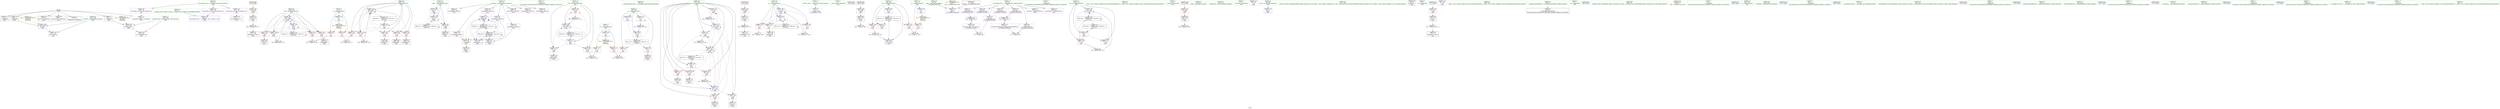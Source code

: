 digraph "SVFG" {
	label="SVFG";

	Node0x55fcc59a49e0 [shape=record,color=grey,label="{NodeID: 0\nNullPtr}"];
	Node0x55fcc59a49e0 -> Node0x55fcc5ac6a00[style=solid];
	Node0x55fcc59a49e0 -> Node0x55fcc5ac6b00[style=solid];
	Node0x55fcc59a49e0 -> Node0x55fcc5ac6bd0[style=solid];
	Node0x55fcc59a49e0 -> Node0x55fcc5ac6ca0[style=solid];
	Node0x55fcc59a49e0 -> Node0x55fcc5ac6d70[style=solid];
	Node0x55fcc59a49e0 -> Node0x55fcc5ac6e40[style=solid];
	Node0x55fcc59a49e0 -> Node0x55fcc5accfb0[style=solid];
	Node0x55fcc5afa310 [shape=record,color=black,label="{NodeID: 346\n233 = PHI()\n}"];
	Node0x55fcc5afa310 -> Node0x55fcc5acc840[style=solid];
	Node0x55fcc5ad49c0 [shape=record,color=grey,label="{NodeID: 263\n158 = cmp(156, 157, )\n}"];
	Node0x55fcc5ace290 [shape=record,color=blue,label="{NodeID: 180\n117\<--173\nokay\<--\nmain\n}"];
	Node0x55fcc5ace290 -> Node0x55fcc5acc1c0[style=dashed];
	Node0x55fcc5ace290 -> Node0x55fcc5ace0f0[style=dashed];
	Node0x55fcc5ace290 -> Node0x55fcc5ae02b0[style=dashed];
	Node0x55fcc5ac57a0 [shape=record,color=purple,label="{NodeID: 97\n230\<--18\narrayidx46\<--patterns\nmain\n}"];
	Node0x55fcc5ab5e20 [shape=record,color=green,label="{NodeID: 14\n221\<--1\n\<--dummyObj\nCan only get source location for instruction, argument, global var or function.}"];
	Node0x55fcc5ae02b0 [shape=record,color=black,label="{NodeID: 277\nMR_30V_2 = PHI(MR_30V_3, MR_30V_1, )\npts\{118 \}\n}"];
	Node0x55fcc5ae02b0 -> Node0x55fcc5ace0f0[style=dashed];
	Node0x55fcc5ae02b0 -> Node0x55fcc5ae02b0[style=dashed];
	Node0x55fcc5ac6390 [shape=record,color=red,label="{NodeID: 111\n253\<--11\n\<--d\nmain\n}"];
	Node0x55fcc5ac6390 -> Node0x55fcc5ad4cc0[style=solid];
	Node0x55fcc5ab40b0 [shape=record,color=green,label="{NodeID: 28\n68\<--69\n__cxx_global_array_dtor\<--__cxx_global_array_dtor_field_insensitive\n}"];
	Node0x55fcc5acb4c0 [shape=record,color=red,label="{NodeID: 125\n223\<--107\n\<--pos\nmain\n}"];
	Node0x55fcc5acb4c0 -> Node0x55fcc5ad3340[style=solid];
	Node0x55fcc5ab5070 [shape=record,color=green,label="{NodeID: 42\n115\<--116\ni58\<--i58_field_insensitive\nmain\n}"];
	Node0x55fcc5ab5070 -> Node0x55fcc5acbf50[style=solid];
	Node0x55fcc5ab5070 -> Node0x55fcc5acc020[style=solid];
	Node0x55fcc5ab5070 -> Node0x55fcc5acc0f0[style=solid];
	Node0x55fcc5ab5070 -> Node0x55fcc5ace020[style=solid];
	Node0x55fcc5ab5070 -> Node0x55fcc5ace500[style=solid];
	Node0x55fcc5acc020 [shape=record,color=red,label="{NodeID: 139\n266\<--115\n\<--i58\nmain\n}"];
	Node0x55fcc5acc020 -> Node0x55fcc5ac7de0[style=solid];
	Node0x55fcc5ac6bd0 [shape=record,color=black,label="{NodeID: 56\n180\<--3\n\<--dummyVal\nmain\n}"];
	Node0x55fcc5ac6bd0 -> Node0x55fcc5acd8d0[style=solid];
	Node0x55fcc5accbb0 [shape=record,color=blue,label="{NodeID: 153\n11\<--9\nd\<--\nGlob }"];
	Node0x55fcc5accbb0 -> Node0x55fcc5aea2d0[style=dashed];
	Node0x55fcc5ac7760 [shape=record,color=black,label="{NodeID: 70\n212\<--211\nconv36\<--\nmain\n}"];
	Node0x55fcc5ad3640 [shape=record,color=grey,label="{NodeID: 250\n216 = Binary(215, 217, )\n}"];
	Node0x55fcc5ad3640 -> Node0x55fcc5ac7900[style=solid];
	Node0x55fcc5acd800 [shape=record,color=blue,label="{NodeID: 167\n111\<--176\nj\<--inc20\nmain\n}"];
	Node0x55fcc5acd800 -> Node0x55fcc5acbb40[style=dashed];
	Node0x55fcc5acd800 -> Node0x55fcc5acbc10[style=dashed];
	Node0x55fcc5acd800 -> Node0x55fcc5acbce0[style=dashed];
	Node0x55fcc5acd800 -> Node0x55fcc5acd660[style=dashed];
	Node0x55fcc5acd800 -> Node0x55fcc5acd800[style=dashed];
	Node0x55fcc5acd800 -> Node0x55fcc5adf3b0[style=dashed];
	Node0x55fcc5ac82c0 [shape=record,color=purple,label="{NodeID: 84\n37\<--4\n\<--_ZStL8__ioinit\n__cxx_global_var_init\n}"];
	Node0x55fcc5ac5640 [shape=record,color=green,label="{NodeID: 1\n7\<--1\n__dso_handle\<--dummyObj\nGlob }"];
	Node0x55fcc5afa470 [shape=record,color=black,label="{NodeID: 347\n136 = PHI()\n}"];
	Node0x55fcc5ad4b40 [shape=record,color=grey,label="{NodeID: 264\n193 = cmp(192, 194, )\n}"];
	Node0x55fcc5ace360 [shape=record,color=blue,label="{NodeID: 181\n119\<--284\nj62\<--inc80\nmain\n}"];
	Node0x55fcc5ace360 -> Node0x55fcc5acc290[style=dashed];
	Node0x55fcc5ace360 -> Node0x55fcc5acc360[style=dashed];
	Node0x55fcc5ace360 -> Node0x55fcc5acc430[style=dashed];
	Node0x55fcc5ace360 -> Node0x55fcc5acc500[style=dashed];
	Node0x55fcc5ace360 -> Node0x55fcc5ace1c0[style=dashed];
	Node0x55fcc5ace360 -> Node0x55fcc5ace360[style=dashed];
	Node0x55fcc5ace360 -> Node0x55fcc5ae07b0[style=dashed];
	Node0x55fcc5ac5870 [shape=record,color=purple,label="{NodeID: 98\n238\<--18\narrayidx53\<--patterns\nmain\n}"];
	Node0x55fcc5ac5870 -> Node0x55fcc5acdce0[style=solid];
	Node0x55fcc5ab5ef0 [shape=record,color=green,label="{NodeID: 15\n4\<--6\n_ZStL8__ioinit\<--_ZStL8__ioinit_field_insensitive\nGlob }"];
	Node0x55fcc5ab5ef0 -> Node0x55fcc5ac82c0[style=solid];
	Node0x55fcc5ae07b0 [shape=record,color=black,label="{NodeID: 278\nMR_32V_2 = PHI(MR_32V_3, MR_32V_1, )\npts\{120 \}\n}"];
	Node0x55fcc5ae07b0 -> Node0x55fcc5ace1c0[style=dashed];
	Node0x55fcc5ae07b0 -> Node0x55fcc5ae07b0[style=dashed];
	Node0x55fcc5ac6460 [shape=record,color=red,label="{NodeID: 112\n148\<--13\n\<--n\nmain\n}"];
	Node0x55fcc5ac6460 -> Node0x55fcc5ac9e30[style=solid];
	Node0x55fcc5ab4180 [shape=record,color=green,label="{NodeID: 29\n75\<--76\n.addr\<--.addr_field_insensitive\n__cxx_global_array_dtor\n}"];
	Node0x55fcc5ab4180 -> Node0x55fcc5acd0b0[style=solid];
	Node0x55fcc5acb590 [shape=record,color=red,label="{NodeID: 126\n231\<--107\n\<--pos\nmain\n}"];
	Node0x55fcc5acb590 -> Node0x55fcc5ac7aa0[style=solid];
	Node0x55fcc5ab5140 [shape=record,color=green,label="{NodeID: 43\n117\<--118\nokay\<--okay_field_insensitive\nmain\n}"];
	Node0x55fcc5ab5140 -> Node0x55fcc5acc1c0[style=solid];
	Node0x55fcc5ab5140 -> Node0x55fcc5ace0f0[style=solid];
	Node0x55fcc5ab5140 -> Node0x55fcc5ace290[style=solid];
	Node0x55fcc5ae97b0 [shape=record,color=yellow,style=double,label="{NodeID: 306\n4V_1 = ENCHI(MR_4V_0)\npts\{10 \}\nFun[main]}"];
	Node0x55fcc5ae97b0 -> Node0x55fcc5ac6120[style=dashed];
	Node0x55fcc5ae97b0 -> Node0x55fcc5ac61f0[style=dashed];
	Node0x55fcc5acc0f0 [shape=record,color=red,label="{NodeID: 140\n295\<--115\n\<--i58\nmain\n}"];
	Node0x55fcc5acc0f0 -> Node0x55fcc5ad3dc0[style=solid];
	Node0x55fcc5ac6ca0 [shape=record,color=black,label="{NodeID: 57\n182\<--3\n\<--dummyVal\nmain\n}"];
	Node0x55fcc5ac6ca0 -> Node0x55fcc5acd9a0[style=solid];
	Node0x55fcc5acccb0 [shape=record,color=blue,label="{NodeID: 154\n13\<--9\nn\<--\nGlob }"];
	Node0x55fcc5acccb0 -> Node0x55fcc5aea3b0[style=dashed];
	Node0x55fcc5ac7830 [shape=record,color=black,label="{NodeID: 71\n215\<--214\nconv39\<--\nmain\n}"];
	Node0x55fcc5ac7830 -> Node0x55fcc5ad3640[style=solid];
	Node0x55fcc5ad37c0 [shape=record,color=grey,label="{NodeID: 251\n197 = Binary(196, 142, )\n}"];
	Node0x55fcc5ad37c0 -> Node0x55fcc5acda70[style=solid];
	Node0x55fcc5acd8d0 [shape=record,color=blue,label="{NodeID: 168\n103\<--180\nexn.slot\<--\nmain\n}"];
	Node0x55fcc5acd8d0 -> Node0x55fcc5acafe0[style=dashed];
	Node0x55fcc5ac8390 [shape=record,color=purple,label="{NodeID: 85\n56\<--15\n\<--_Z5wordsB5cxx11\n__cxx_global_var_init.1\n}"];
	Node0x55fcc5ac8390 -> Node0x55fcc5ad2800[style=solid];
	Node0x55fcc5aa4f40 [shape=record,color=green,label="{NodeID: 2\n9\<--1\n\<--dummyObj\nCan only get source location for instruction, argument, global var or function.}"];
	Node0x55fcc5afa540 [shape=record,color=black,label="{NodeID: 348\n188 = PHI()\n}"];
	Node0x55fcc5afa540 -> Node0x55fcc5acc5d0[style=solid];
	Node0x55fcc5ad4cc0 [shape=record,color=grey,label="{NodeID: 265\n254 = cmp(252, 253, )\n}"];
	Node0x55fcc5ace430 [shape=record,color=blue,label="{NodeID: 182\n113\<--291\ncnt\<--inc84\nmain\n}"];
	Node0x55fcc5ace430 -> Node0x55fcc5ae39b0[style=dashed];
	Node0x55fcc5ac5940 [shape=record,color=purple,label="{NodeID: 99\n265\<--18\narrayidx67\<--patterns\nmain\n}"];
	Node0x55fcc5ab5fc0 [shape=record,color=green,label="{NodeID: 16\n8\<--10\nl\<--l_field_insensitive\nGlob }"];
	Node0x55fcc5ab5fc0 -> Node0x55fcc5ac6120[style=solid];
	Node0x55fcc5ab5fc0 -> Node0x55fcc5ac61f0[style=solid];
	Node0x55fcc5ab5fc0 -> Node0x55fcc5accab0[style=solid];
	Node0x55fcc5ae0cb0 [shape=record,color=black,label="{NodeID: 279\nMR_34V_2 = PHI(MR_34V_3, MR_34V_1, )\npts\{190000 \}\n}"];
	Node0x55fcc5ae0cb0 -> Node0x55fcc5acc9e0[style=dashed];
	Node0x55fcc5ae0cb0 -> Node0x55fcc5acd730[style=dashed];
	Node0x55fcc5ae0cb0 -> Node0x55fcc5acdce0[style=dashed];
	Node0x55fcc5ae0cb0 -> Node0x55fcc5ae0cb0[style=dashed];
	Node0x55fcc5ae0cb0 -> Node0x55fcc5ae8db0[style=dashed];
	Node0x55fcc5ac6530 [shape=record,color=red,label="{NodeID: 113\n129\<--97\n\<--i\nmain\n}"];
	Node0x55fcc5ac6530 -> Node0x55fcc5ac9cb0[style=solid];
	Node0x55fcc5ab4250 [shape=record,color=green,label="{NodeID: 30\n84\<--85\n_ZNSt7__cxx1112basic_stringIcSt11char_traitsIcESaIcEED1Ev\<--_ZNSt7__cxx1112basic_stringIcSt11char_traitsIcESaIcEED1Ev_field_insensitive\n}"];
	Node0x55fcc5acb660 [shape=record,color=red,label="{NodeID: 127\n241\<--107\n\<--pos\nmain\n}"];
	Node0x55fcc5acb660 -> Node0x55fcc5ad3940[style=solid];
	Node0x55fcc5ab5210 [shape=record,color=green,label="{NodeID: 44\n119\<--120\nj62\<--j62_field_insensitive\nmain\n}"];
	Node0x55fcc5ab5210 -> Node0x55fcc5acc290[style=solid];
	Node0x55fcc5ab5210 -> Node0x55fcc5acc360[style=solid];
	Node0x55fcc5ab5210 -> Node0x55fcc5acc430[style=solid];
	Node0x55fcc5ab5210 -> Node0x55fcc5acc500[style=solid];
	Node0x55fcc5ab5210 -> Node0x55fcc5ace1c0[style=solid];
	Node0x55fcc5ab5210 -> Node0x55fcc5ace360[style=solid];
	Node0x55fcc5aea2d0 [shape=record,color=yellow,style=double,label="{NodeID: 307\n6V_1 = ENCHI(MR_6V_0)\npts\{12 \}\nFun[main]}"];
	Node0x55fcc5aea2d0 -> Node0x55fcc5ac62c0[style=dashed];
	Node0x55fcc5aea2d0 -> Node0x55fcc5ac6390[style=dashed];
	Node0x55fcc5acc1c0 [shape=record,color=red,label="{NodeID: 141\n287\<--117\n\<--okay\nmain\n}"];
	Node0x55fcc5acc1c0 -> Node0x55fcc5ac81f0[style=solid];
	Node0x55fcc5ac6d70 [shape=record,color=black,label="{NodeID: 58\n325\<--3\nlpad.val\<--dummyVal\nmain\n}"];
	Node0x55fcc5accdb0 [shape=record,color=blue,label="{NodeID: 155\n357\<--27\nllvm.global_ctors_0\<--\nGlob }"];
	Node0x55fcc5ac7900 [shape=record,color=black,label="{NodeID: 72\n218\<--216\nidxprom40\<--sub\nmain\n}"];
	Node0x55fcc5ad3940 [shape=record,color=grey,label="{NodeID: 252\n242 = Binary(241, 142, )\n}"];
	Node0x55fcc5ad3940 -> Node0x55fcc5acddb0[style=solid];
	Node0x55fcc5acd9a0 [shape=record,color=blue,label="{NodeID: 169\n105\<--182\nehselector.slot\<--\nmain\n}"];
	Node0x55fcc5acd9a0 -> Node0x55fcc5acb0b0[style=dashed];
	Node0x55fcc5ac8460 [shape=record,color=purple,label="{NodeID: 86\n63\<--15\n\<--_Z5wordsB5cxx11\n__cxx_global_var_init.1\n}"];
	Node0x55fcc5ab27e0 [shape=record,color=green,label="{NodeID: 3\n20\<--1\n_ZSt3cin\<--dummyObj\nGlob }"];
	Node0x55fcc5afa7f0 [shape=record,color=black,label="{NodeID: 349\n202 = PHI()\n}"];
	Node0x55fcc5afa7f0 -> Node0x55fcc5acc6a0[style=solid];
	Node0x55fcc5ad4e40 [shape=record,color=grey,label="{NodeID: 266\n87 = cmp(82, 86, )\n}"];
	Node0x55fcc5ace500 [shape=record,color=blue,label="{NodeID: 183\n115\<--296\ni58\<--inc87\nmain\n}"];
	Node0x55fcc5ace500 -> Node0x55fcc5acbf50[style=dashed];
	Node0x55fcc5ace500 -> Node0x55fcc5acc020[style=dashed];
	Node0x55fcc5ace500 -> Node0x55fcc5acc0f0[style=dashed];
	Node0x55fcc5ace500 -> Node0x55fcc5ace500[style=dashed];
	Node0x55fcc5ace500 -> Node0x55fcc5adfdb0[style=dashed];
	Node0x55fcc5ac5a10 [shape=record,color=purple,label="{NodeID: 100\n276\<--18\narrayidx76\<--patterns\nmain\n}"];
	Node0x55fcc5ac5a10 -> Node0x55fcc5acc9e0[style=solid];
	Node0x55fcc5ab6090 [shape=record,color=green,label="{NodeID: 17\n11\<--12\nd\<--d_field_insensitive\nGlob }"];
	Node0x55fcc5ab6090 -> Node0x55fcc5ac62c0[style=solid];
	Node0x55fcc5ab6090 -> Node0x55fcc5ac6390[style=solid];
	Node0x55fcc5ab6090 -> Node0x55fcc5accbb0[style=solid];
	Node0x55fcc5ac6600 [shape=record,color=red,label="{NodeID: 114\n133\<--97\n\<--i\nmain\n}"];
	Node0x55fcc5ac6600 -> Node0x55fcc5ac70e0[style=solid];
	Node0x55fcc5ab4320 [shape=record,color=green,label="{NodeID: 31\n92\<--93\nmain\<--main_field_insensitive\n}"];
	Node0x55fcc5acb730 [shape=record,color=red,label="{NodeID: 128\n156\<--109\n\<--i8\nmain\n}"];
	Node0x55fcc5acb730 -> Node0x55fcc5ad49c0[style=solid];
	Node0x55fcc5ab52e0 [shape=record,color=green,label="{NodeID: 45\n123\<--124\n_ZNSirsERi\<--_ZNSirsERi_field_insensitive\n}"];
	Node0x55fcc5aea3b0 [shape=record,color=yellow,style=double,label="{NodeID: 308\n8V_1 = ENCHI(MR_8V_0)\npts\{14 \}\nFun[main]}"];
	Node0x55fcc5aea3b0 -> Node0x55fcc5ac6460[style=dashed];
	Node0x55fcc5acc290 [shape=record,color=red,label="{NodeID: 142\n259\<--119\n\<--j62\nmain\n}"];
	Node0x55fcc5acc290 -> Node0x55fcc5ad4fc0[style=solid];
	Node0x55fcc5ac6e40 [shape=record,color=black,label="{NodeID: 59\n326\<--3\nlpad.val102\<--dummyVal\nmain\n}"];
	Node0x55fcc5aeaff0 [shape=record,color=yellow,style=double,label="{NodeID: 322\n2V_1 = ENCHI(MR_2V_0)\npts\{76 \}\nFun[__cxx_global_array_dtor]}"];
	Node0x55fcc5aeaff0 -> Node0x55fcc5acd0b0[style=dashed];
	Node0x55fcc5acceb0 [shape=record,color=blue,label="{NodeID: 156\n358\<--28\nllvm.global_ctors_1\<--_GLOBAL__sub_I_cedricl_0_0.cpp\nGlob }"];
	Node0x55fcc5ac79d0 [shape=record,color=black,label="{NodeID: 73\n229\<--228\nidxprom45\<--\nmain\n}"];
	Node0x55fcc5ad3ac0 [shape=record,color=grey,label="{NodeID: 253\n246 = Binary(245, 142, )\n}"];
	Node0x55fcc5ad3ac0 -> Node0x55fcc5acde80[style=solid];
	Node0x55fcc5acda70 [shape=record,color=blue,label="{NodeID: 170\n107\<--197\npos\<--inc26\nmain\n}"];
	Node0x55fcc5acda70 -> Node0x55fcc5acb320[style=dashed];
	Node0x55fcc5acda70 -> Node0x55fcc5acb3f0[style=dashed];
	Node0x55fcc5acda70 -> Node0x55fcc5acb4c0[style=dashed];
	Node0x55fcc5acda70 -> Node0x55fcc5acb660[style=dashed];
	Node0x55fcc5acda70 -> Node0x55fcc5acdc10[style=dashed];
	Node0x55fcc5acda70 -> Node0x55fcc5acddb0[style=dashed];
	Node0x55fcc5ac8530 [shape=record,color=purple,label="{NodeID: 87\n64\<--15\n\<--_Z5wordsB5cxx11\n__cxx_global_var_init.1\n}"];
	Node0x55fcc5ac8530 -> Node0x55fcc5ac9fb0[style=solid];
	Node0x55fcc5aa5eb0 [shape=record,color=green,label="{NodeID: 4\n21\<--1\n_ZSt4cout\<--dummyObj\nGlob }"];
	Node0x55fcc5afa8c0 [shape=record,color=black,label="{NodeID: 350\n213 = PHI()\n}"];
	Node0x55fcc5afa8c0 -> Node0x55fcc5acc770[style=solid];
	Node0x55fcc5ad4fc0 [shape=record,color=grey,label="{NodeID: 267\n261 = cmp(259, 260, )\n}"];
	Node0x55fcc5ace5d0 [shape=record,color=blue,label="{NodeID: 184\n99\<--319\nzzz\<--inc100\nmain\n}"];
	Node0x55fcc5ace5d0 -> Node0x55fcc5ade4b0[style=dashed];
	Node0x55fcc5ac5ae0 [shape=record,color=purple,label="{NodeID: 101\n299\<--22\n\<--.str\nmain\n}"];
	Node0x55fcc5ab6160 [shape=record,color=green,label="{NodeID: 18\n13\<--14\nn\<--n_field_insensitive\nGlob }"];
	Node0x55fcc5ab6160 -> Node0x55fcc5ac6460[style=solid];
	Node0x55fcc5ab6160 -> Node0x55fcc5acccb0[style=solid];
	Node0x55fcc5acaca0 [shape=record,color=red,label="{NodeID: 115\n140\<--97\n\<--i\nmain\n}"];
	Node0x55fcc5acaca0 -> Node0x55fcc5ad4540[style=solid];
	Node0x55fcc5ab43f0 [shape=record,color=green,label="{NodeID: 32\n95\<--96\nretval\<--retval_field_insensitive\nmain\n}"];
	Node0x55fcc5ab43f0 -> Node0x55fcc5acd180[style=solid];
	Node0x55fcc5acb800 [shape=record,color=red,label="{NodeID: 129\n166\<--109\n\<--i8\nmain\n}"];
	Node0x55fcc5acb800 -> Node0x55fcc5ac71b0[style=solid];
	Node0x55fcc5ab53b0 [shape=record,color=green,label="{NodeID: 46\n137\<--138\n_ZStrsIcSt11char_traitsIcESaIcEERSt13basic_istreamIT_T0_ES7_RNSt7__cxx1112basic_stringIS4_S5_T1_EE\<--_ZStrsIcSt11char_traitsIcESaIcEERSt13basic_istreamIT_T0_ES7_RNSt7__cxx1112basic_stringIS4_S5_T1_EE_field_insensitive\n}"];
	Node0x55fcc5acc360 [shape=record,color=red,label="{NodeID: 143\n263\<--119\n\<--j62\nmain\n}"];
	Node0x55fcc5acc360 -> Node0x55fcc5ac7d10[style=solid];
	Node0x55fcc5ac6f10 [shape=record,color=black,label="{NodeID: 60\n94\<--9\nmain_ret\<--\nmain\n}"];
	Node0x55fcc5accfb0 [shape=record,color=blue, style = dotted,label="{NodeID: 157\n359\<--3\nllvm.global_ctors_2\<--dummyVal\nGlob }"];
	Node0x55fcc5ac7aa0 [shape=record,color=black,label="{NodeID: 74\n232\<--231\nconv47\<--\nmain\n}"];
	Node0x55fcc5ad3c40 [shape=record,color=grey,label="{NodeID: 254\n291 = Binary(290, 142, )\n}"];
	Node0x55fcc5ad3c40 -> Node0x55fcc5ace430[style=solid];
	Node0x55fcc5acdb40 [shape=record,color=blue,label="{NodeID: 171\n219\<--221\narrayidx41\<--\nmain\n}"];
	Node0x55fcc5acdb40 -> Node0x55fcc5ae8db0[style=dashed];
	Node0x55fcc5ac8600 [shape=record,color=purple,label="{NodeID: 88\n78\<--15\n\<--_Z5wordsB5cxx11\n__cxx_global_array_dtor\n}"];
	Node0x55fcc5ab3240 [shape=record,color=green,label="{NodeID: 5\n22\<--1\n.str\<--dummyObj\nGlob }"];
	Node0x55fcc5afa990 [shape=record,color=black,label="{NodeID: 351\n271 = PHI()\n}"];
	Node0x55fcc5afa990 -> Node0x55fcc5acc910[style=solid];
	Node0x55fcc5ac9cb0 [shape=record,color=grey,label="{NodeID: 268\n131 = cmp(129, 130, )\n}"];
	Node0x55fcc5ac5bb0 [shape=record,color=purple,label="{NodeID: 102\n307\<--24\n\<--.str.2\nmain\n}"];
	Node0x55fcc5ab6230 [shape=record,color=green,label="{NodeID: 19\n15\<--17\n_Z5wordsB5cxx11\<--_Z5wordsB5cxx11_field_insensitive\nGlob }"];
	Node0x55fcc5ab6230 -> Node0x55fcc5ac8390[style=solid];
	Node0x55fcc5ab6230 -> Node0x55fcc5ac8460[style=solid];
	Node0x55fcc5ab6230 -> Node0x55fcc5ac8530[style=solid];
	Node0x55fcc5ab6230 -> Node0x55fcc5ac8600[style=solid];
	Node0x55fcc5ab6230 -> Node0x55fcc5ac86d0[style=solid];
	Node0x55fcc5ab6230 -> Node0x55fcc5ac87a0[style=solid];
	Node0x55fcc5ab6230 -> Node0x55fcc5ac8870[style=solid];
	Node0x55fcc5ab6230 -> Node0x55fcc5ac8940[style=solid];
	Node0x55fcc5acad70 [shape=record,color=red,label="{NodeID: 116\n147\<--99\n\<--zzz\nmain\n}"];
	Node0x55fcc5acad70 -> Node0x55fcc5ac9e30[style=solid];
	Node0x55fcc5ab4920 [shape=record,color=green,label="{NodeID: 33\n97\<--98\ni\<--i_field_insensitive\nmain\n}"];
	Node0x55fcc5ab4920 -> Node0x55fcc5ac6530[style=solid];
	Node0x55fcc5ab4920 -> Node0x55fcc5ac6600[style=solid];
	Node0x55fcc5ab4920 -> Node0x55fcc5acaca0[style=solid];
	Node0x55fcc5ab4920 -> Node0x55fcc5acd250[style=solid];
	Node0x55fcc5ab4920 -> Node0x55fcc5acd320[style=solid];
	Node0x55fcc5acb8d0 [shape=record,color=red,label="{NodeID: 130\n208\<--109\n\<--i8\nmain\n}"];
	Node0x55fcc5acb8d0 -> Node0x55fcc5ac7690[style=solid];
	Node0x55fcc5ab5480 [shape=record,color=green,label="{NodeID: 47\n189\<--190\n_ZNSt7__cxx1112basic_stringIcSt11char_traitsIcESaIcEEixEm\<--_ZNSt7__cxx1112basic_stringIcSt11char_traitsIcESaIcEEixEm_field_insensitive\n}"];
	Node0x55fcc5acc430 [shape=record,color=red,label="{NodeID: 144\n269\<--119\n\<--j62\nmain\n}"];
	Node0x55fcc5acc430 -> Node0x55fcc5ac7eb0[style=solid];
	Node0x55fcc5ac6fe0 [shape=record,color=black,label="{NodeID: 61\n39\<--40\n\<--_ZNSt8ios_base4InitD1Ev\nCan only get source location for instruction, argument, global var or function.}"];
	Node0x55fcc5acd0b0 [shape=record,color=blue,label="{NodeID: 158\n75\<--74\n.addr\<--\n__cxx_global_array_dtor\n}"];
	Node0x55fcc5ac7b70 [shape=record,color=black,label="{NodeID: 75\n235\<--234\nconv50\<--\nmain\n}"];
	Node0x55fcc5ac7b70 -> Node0x55fcc5ad43c0[style=solid];
	Node0x55fcc5ad3dc0 [shape=record,color=grey,label="{NodeID: 255\n296 = Binary(295, 142, )\n}"];
	Node0x55fcc5ad3dc0 -> Node0x55fcc5ace500[style=solid];
	Node0x55fcc5acdc10 [shape=record,color=blue,label="{NodeID: 172\n107\<--224\npos\<--inc43\nmain\n}"];
	Node0x55fcc5acdc10 -> Node0x55fcc5acb320[style=dashed];
	Node0x55fcc5acdc10 -> Node0x55fcc5acb3f0[style=dashed];
	Node0x55fcc5acdc10 -> Node0x55fcc5acb4c0[style=dashed];
	Node0x55fcc5acdc10 -> Node0x55fcc5acb660[style=dashed];
	Node0x55fcc5acdc10 -> Node0x55fcc5acdc10[style=dashed];
	Node0x55fcc5acdc10 -> Node0x55fcc5acddb0[style=dashed];
	Node0x55fcc5ac86d0 [shape=record,color=purple,label="{NodeID: 89\n79\<--15\n\<--_Z5wordsB5cxx11\n__cxx_global_array_dtor\n}"];
	Node0x55fcc5ac86d0 -> Node0x55fcc5ad2da0[style=solid];
	Node0x55fcc5ab3670 [shape=record,color=green,label="{NodeID: 6\n24\<--1\n.str.2\<--dummyObj\nGlob }"];
	Node0x55fcc5afaa60 [shape=record,color=black,label="{NodeID: 352\n300 = PHI()\n}"];
	Node0x55fcc5ac9e30 [shape=record,color=grey,label="{NodeID: 269\n149 = cmp(147, 148, )\n}"];
	Node0x55fcc5ac5c80 [shape=record,color=purple,label="{NodeID: 103\n357\<--26\nllvm.global_ctors_0\<--llvm.global_ctors\nGlob }"];
	Node0x55fcc5ac5c80 -> Node0x55fcc5accdb0[style=solid];
	Node0x55fcc5ab3a30 [shape=record,color=green,label="{NodeID: 20\n18\<--19\npatterns\<--patterns_field_insensitive\nGlob }"];
	Node0x55fcc5ab3a30 -> Node0x55fcc5ac8a10[style=solid];
	Node0x55fcc5ab3a30 -> Node0x55fcc5ac8ae0[style=solid];
	Node0x55fcc5ab3a30 -> Node0x55fcc5ac8bb0[style=solid];
	Node0x55fcc5ab3a30 -> Node0x55fcc5ac56d0[style=solid];
	Node0x55fcc5ab3a30 -> Node0x55fcc5ac57a0[style=solid];
	Node0x55fcc5ab3a30 -> Node0x55fcc5ac5870[style=solid];
	Node0x55fcc5ab3a30 -> Node0x55fcc5ac5940[style=solid];
	Node0x55fcc5ab3a30 -> Node0x55fcc5ac5a10[style=solid];
	Node0x55fcc5acae40 [shape=record,color=red,label="{NodeID: 117\n303\<--99\n\<--zzz\nmain\n}"];
	Node0x55fcc5ab49f0 [shape=record,color=green,label="{NodeID: 34\n99\<--100\nzzz\<--zzz_field_insensitive\nmain\n}"];
	Node0x55fcc5ab49f0 -> Node0x55fcc5acad70[style=solid];
	Node0x55fcc5ab49f0 -> Node0x55fcc5acae40[style=solid];
	Node0x55fcc5ab49f0 -> Node0x55fcc5acaf10[style=solid];
	Node0x55fcc5ab49f0 -> Node0x55fcc5acd3f0[style=solid];
	Node0x55fcc5ab49f0 -> Node0x55fcc5ace5d0[style=solid];
	Node0x55fcc5acb9a0 [shape=record,color=red,label="{NodeID: 131\n228\<--109\n\<--i8\nmain\n}"];
	Node0x55fcc5acb9a0 -> Node0x55fcc5ac79d0[style=solid];
	Node0x55fcc5ab5550 [shape=record,color=green,label="{NodeID: 48\n301\<--302\n_ZStlsISt11char_traitsIcEERSt13basic_ostreamIcT_ES5_PKc\<--_ZStlsISt11char_traitsIcEERSt13basic_ostreamIcT_ES5_PKc_field_insensitive\n}"];
	Node0x55fcc5acc500 [shape=record,color=red,label="{NodeID: 145\n283\<--119\n\<--j62\nmain\n}"];
	Node0x55fcc5acc500 -> Node0x55fcc5ad3f40[style=solid];
	Node0x55fcc5ac70e0 [shape=record,color=black,label="{NodeID: 62\n134\<--133\nidxprom\<--\nmain\n}"];
	Node0x55fcc5acd180 [shape=record,color=blue,label="{NodeID: 159\n95\<--9\nretval\<--\nmain\n}"];
	Node0x55fcc5ac7c40 [shape=record,color=black,label="{NodeID: 76\n237\<--236\nidxprom52\<--sub51\nmain\n}"];
	Node0x55fcc5aec940 [shape=record,color=yellow,style=double,label="{NodeID: 339\nRETMU(2V_2)\npts\{76 \}\nFun[__cxx_global_array_dtor]}"];
	Node0x55fcc5ad3f40 [shape=record,color=grey,label="{NodeID: 256\n284 = Binary(283, 142, )\n}"];
	Node0x55fcc5ad3f40 -> Node0x55fcc5ace360[style=solid];
	Node0x55fcc5acdce0 [shape=record,color=blue,label="{NodeID: 173\n238\<--221\narrayidx53\<--\nmain\n}"];
	Node0x55fcc5acdce0 -> Node0x55fcc5acc9e0[style=dashed];
	Node0x55fcc5acdce0 -> Node0x55fcc5acd730[style=dashed];
	Node0x55fcc5acdce0 -> Node0x55fcc5acdce0[style=dashed];
	Node0x55fcc5acdce0 -> Node0x55fcc5ae0cb0[style=dashed];
	Node0x55fcc5acdce0 -> Node0x55fcc5ae8db0[style=dashed];
	Node0x55fcc5ac87a0 [shape=record,color=purple,label="{NodeID: 90\n86\<--15\n\<--_Z5wordsB5cxx11\n__cxx_global_array_dtor\n}"];
	Node0x55fcc5ac87a0 -> Node0x55fcc5ad4e40[style=solid];
	Node0x55fcc5ab3700 [shape=record,color=green,label="{NodeID: 7\n27\<--1\n\<--dummyObj\nCan only get source location for instruction, argument, global var or function.}"];
	Node0x55fcc5afab60 [shape=record,color=black,label="{NodeID: 353\n304 = PHI()\n}"];
	Node0x55fcc5ac9fb0 [shape=record,color=grey,label="{NodeID: 270\n65 = cmp(59, 64, )\n}"];
	Node0x55fcc5ac5d80 [shape=record,color=purple,label="{NodeID: 104\n358\<--26\nllvm.global_ctors_1\<--llvm.global_ctors\nGlob }"];
	Node0x55fcc5ac5d80 -> Node0x55fcc5acceb0[style=solid];
	Node0x55fcc5ab3b00 [shape=record,color=green,label="{NodeID: 21\n26\<--30\nllvm.global_ctors\<--llvm.global_ctors_field_insensitive\nGlob }"];
	Node0x55fcc5ab3b00 -> Node0x55fcc5ac5c80[style=solid];
	Node0x55fcc5ab3b00 -> Node0x55fcc5ac5d80[style=solid];
	Node0x55fcc5ab3b00 -> Node0x55fcc5ac5e80[style=solid];
	Node0x55fcc5acaf10 [shape=record,color=red,label="{NodeID: 118\n318\<--99\n\<--zzz\nmain\n}"];
	Node0x55fcc5acaf10 -> Node0x55fcc5ad4240[style=solid];
	Node0x55fcc5ab4ac0 [shape=record,color=green,label="{NodeID: 35\n101\<--102\ns\<--s_field_insensitive\nmain\n}"];
	Node0x55fcc5acba70 [shape=record,color=red,label="{NodeID: 132\n245\<--109\n\<--i8\nmain\n}"];
	Node0x55fcc5acba70 -> Node0x55fcc5ad3ac0[style=solid];
	Node0x55fcc5ac66f0 [shape=record,color=green,label="{NodeID: 49\n305\<--306\n_ZNSolsEi\<--_ZNSolsEi_field_insensitive\n}"];
	Node0x55fcc5aea730 [shape=record,color=yellow,style=double,label="{NodeID: 312\n16V_1 = ENCHI(MR_16V_0)\npts\{104 \}\nFun[main]}"];
	Node0x55fcc5aea730 -> Node0x55fcc5acd8d0[style=dashed];
	Node0x55fcc5acc5d0 [shape=record,color=red,label="{NodeID: 146\n191\<--188\n\<--call23\nmain\n}"];
	Node0x55fcc5acc5d0 -> Node0x55fcc5ac7420[style=solid];
	Node0x55fcc5ac71b0 [shape=record,color=black,label="{NodeID: 63\n167\<--166\nidxprom15\<--\nmain\n}"];
	Node0x55fcc5acd250 [shape=record,color=blue,label="{NodeID: 160\n97\<--9\ni\<--\nmain\n}"];
	Node0x55fcc5acd250 -> Node0x55fcc5ae34b0[style=dashed];
	Node0x55fcc5ac7d10 [shape=record,color=black,label="{NodeID: 77\n264\<--263\nidxprom66\<--\nmain\n}"];
	Node0x55fcc5af8dd0 [shape=record,color=black,label="{NodeID: 340\n122 = PHI()\n}"];
	Node0x55fcc5ad40c0 [shape=record,color=grey,label="{NodeID: 257\n274 = Binary(273, 217, )\n}"];
	Node0x55fcc5ad40c0 -> Node0x55fcc5ac8050[style=solid];
	Node0x55fcc5acddb0 [shape=record,color=blue,label="{NodeID: 174\n107\<--242\npos\<--inc54\nmain\n}"];
	Node0x55fcc5acddb0 -> Node0x55fcc5acb180[style=dashed];
	Node0x55fcc5acddb0 -> Node0x55fcc5acb250[style=dashed];
	Node0x55fcc5acddb0 -> Node0x55fcc5acb590[style=dashed];
	Node0x55fcc5acddb0 -> Node0x55fcc5acb660[style=dashed];
	Node0x55fcc5acddb0 -> Node0x55fcc5acda70[style=dashed];
	Node0x55fcc5acddb0 -> Node0x55fcc5acddb0[style=dashed];
	Node0x55fcc5acddb0 -> Node0x55fcc5ade9b0[style=dashed];
	Node0x55fcc5ac8870 [shape=record,color=purple,label="{NodeID: 91\n135\<--15\narrayidx\<--_Z5wordsB5cxx11\nmain\n}"];
	Node0x55fcc5ab3360 [shape=record,color=green,label="{NodeID: 8\n142\<--1\n\<--dummyObj\nCan only get source location for instruction, argument, global var or function.}"];
	Node0x55fcc5afac60 [shape=record,color=black,label="{NodeID: 354\n308 = PHI()\n}"];
	Node0x55fcc5ade4b0 [shape=record,color=black,label="{NodeID: 271\nMR_14V_3 = PHI(MR_14V_4, MR_14V_2, )\npts\{100 \}\n}"];
	Node0x55fcc5ade4b0 -> Node0x55fcc5acad70[style=dashed];
	Node0x55fcc5ade4b0 -> Node0x55fcc5acae40[style=dashed];
	Node0x55fcc5ade4b0 -> Node0x55fcc5acaf10[style=dashed];
	Node0x55fcc5ade4b0 -> Node0x55fcc5ace5d0[style=dashed];
	Node0x55fcc5ac5e80 [shape=record,color=purple,label="{NodeID: 105\n359\<--26\nllvm.global_ctors_2\<--llvm.global_ctors\nGlob }"];
	Node0x55fcc5ac5e80 -> Node0x55fcc5accfb0[style=solid];
	Node0x55fcc5ab3bd0 [shape=record,color=green,label="{NodeID: 22\n31\<--32\n__cxx_global_var_init\<--__cxx_global_var_init_field_insensitive\n}"];
	Node0x55fcc5acafe0 [shape=record,color=red,label="{NodeID: 119\n323\<--103\nexn\<--exn.slot\nmain\n}"];
	Node0x55fcc5ab4b90 [shape=record,color=green,label="{NodeID: 36\n103\<--104\nexn.slot\<--exn.slot_field_insensitive\nmain\n}"];
	Node0x55fcc5ab4b90 -> Node0x55fcc5acafe0[style=solid];
	Node0x55fcc5ab4b90 -> Node0x55fcc5acd8d0[style=solid];
	Node0x55fcc5acbb40 [shape=record,color=red,label="{NodeID: 133\n162\<--111\n\<--j\nmain\n}"];
	Node0x55fcc5acbb40 -> Node0x55fcc5ad46c0[style=solid];
	Node0x55fcc5ac6780 [shape=record,color=green,label="{NodeID: 50\n312\<--313\n_ZSt4endlIcSt11char_traitsIcEERSt13basic_ostreamIT_T0_ES6_\<--_ZSt4endlIcSt11char_traitsIcEERSt13basic_ostreamIT_T0_ES6__field_insensitive\n}"];
	Node0x55fcc5aea810 [shape=record,color=yellow,style=double,label="{NodeID: 313\n18V_1 = ENCHI(MR_18V_0)\npts\{106 \}\nFun[main]}"];
	Node0x55fcc5aea810 -> Node0x55fcc5acd9a0[style=dashed];
	Node0x55fcc5acc6a0 [shape=record,color=red,label="{NodeID: 147\n203\<--202\n\<--call30\nmain\n}"];
	Node0x55fcc5acc6a0 -> Node0x55fcc5ac75c0[style=solid];
	Node0x55fcc5ac7280 [shape=record,color=black,label="{NodeID: 64\n170\<--169\nidxprom17\<--\nmain\n}"];
	Node0x55fcc5acd320 [shape=record,color=blue,label="{NodeID: 161\n97\<--141\ni\<--inc\nmain\n}"];
	Node0x55fcc5acd320 -> Node0x55fcc5ae34b0[style=dashed];
	Node0x55fcc5ac7de0 [shape=record,color=black,label="{NodeID: 78\n267\<--266\nidxprom68\<--\nmain\n}"];
	Node0x55fcc5af9e70 [shape=record,color=black,label="{NodeID: 341\n152 = PHI()\n}"];
	Node0x55fcc5ad4240 [shape=record,color=grey,label="{NodeID: 258\n319 = Binary(318, 142, )\n}"];
	Node0x55fcc5ad4240 -> Node0x55fcc5ace5d0[style=solid];
	Node0x55fcc5acde80 [shape=record,color=blue,label="{NodeID: 175\n109\<--246\ni8\<--inc56\nmain\n}"];
	Node0x55fcc5acde80 -> Node0x55fcc5acb730[style=dashed];
	Node0x55fcc5acde80 -> Node0x55fcc5acb800[style=dashed];
	Node0x55fcc5acde80 -> Node0x55fcc5acb8d0[style=dashed];
	Node0x55fcc5acde80 -> Node0x55fcc5acb9a0[style=dashed];
	Node0x55fcc5acde80 -> Node0x55fcc5acba70[style=dashed];
	Node0x55fcc5acde80 -> Node0x55fcc5acde80[style=dashed];
	Node0x55fcc5acde80 -> Node0x55fcc5adeeb0[style=dashed];
	Node0x55fcc5ac8940 [shape=record,color=purple,label="{NodeID: 92\n268\<--15\narrayidx69\<--_Z5wordsB5cxx11\nmain\n}"];
	Node0x55fcc5ab3430 [shape=record,color=green,label="{NodeID: 9\n164\<--1\n\<--dummyObj\nCan only get source location for instruction, argument, global var or function.}"];
	Node0x55fcc5afad60 [shape=record,color=black,label="{NodeID: 355\n310 = PHI()\n}"];
	Node0x55fcc5ade9b0 [shape=record,color=black,label="{NodeID: 272\nMR_20V_2 = PHI(MR_20V_4, MR_20V_1, )\npts\{108 \}\n}"];
	Node0x55fcc5ade9b0 -> Node0x55fcc5acd4c0[style=dashed];
	Node0x55fcc5ac5f80 [shape=record,color=purple,label="{NodeID: 106\n59\<--58\narrayctor.next\<--arrayctor.cur\n__cxx_global_var_init.1\n}"];
	Node0x55fcc5ac5f80 -> Node0x55fcc5ad2800[style=solid];
	Node0x55fcc5ac5f80 -> Node0x55fcc5ac9fb0[style=solid];
	Node0x55fcc5ab3ca0 [shape=record,color=green,label="{NodeID: 23\n35\<--36\n_ZNSt8ios_base4InitC1Ev\<--_ZNSt8ios_base4InitC1Ev_field_insensitive\n}"];
	Node0x55fcc5acb0b0 [shape=record,color=red,label="{NodeID: 120\n324\<--105\nsel\<--ehselector.slot\nmain\n}"];
	Node0x55fcc5ab4c60 [shape=record,color=green,label="{NodeID: 37\n105\<--106\nehselector.slot\<--ehselector.slot_field_insensitive\nmain\n}"];
	Node0x55fcc5ab4c60 -> Node0x55fcc5acb0b0[style=solid];
	Node0x55fcc5ab4c60 -> Node0x55fcc5acd9a0[style=solid];
	Node0x55fcc5acbc10 [shape=record,color=red,label="{NodeID: 134\n169\<--111\n\<--j\nmain\n}"];
	Node0x55fcc5acbc10 -> Node0x55fcc5ac7280[style=solid];
	Node0x55fcc5ac6810 [shape=record,color=green,label="{NodeID: 51\n314\<--315\n_ZNSolsEPFRSoS_E\<--_ZNSolsEPFRSoS_E_field_insensitive\n}"];
	Node0x55fcc5acc770 [shape=record,color=red,label="{NodeID: 148\n214\<--213\n\<--call38\nmain\n}"];
	Node0x55fcc5acc770 -> Node0x55fcc5ac7830[style=solid];
	Node0x55fcc5ac7350 [shape=record,color=black,label="{NodeID: 65\n187\<--186\nconv\<--\nmain\n}"];
	Node0x55fcc5acd3f0 [shape=record,color=blue,label="{NodeID: 162\n99\<--142\nzzz\<--\nmain\n}"];
	Node0x55fcc5acd3f0 -> Node0x55fcc5ade4b0[style=dashed];
	Node0x55fcc5ac7eb0 [shape=record,color=black,label="{NodeID: 79\n270\<--269\nconv70\<--\nmain\n}"];
	Node0x55fcc5af9f40 [shape=record,color=black,label="{NodeID: 342\n125 = PHI()\n}"];
	Node0x55fcc5ad43c0 [shape=record,color=grey,label="{NodeID: 259\n236 = Binary(235, 217, )\n}"];
	Node0x55fcc5ad43c0 -> Node0x55fcc5ac7c40[style=solid];
	Node0x55fcc5acdf50 [shape=record,color=blue,label="{NodeID: 176\n113\<--9\ncnt\<--\nmain\n}"];
	Node0x55fcc5acdf50 -> Node0x55fcc5acbdb0[style=dashed];
	Node0x55fcc5acdf50 -> Node0x55fcc5acbe80[style=dashed];
	Node0x55fcc5acdf50 -> Node0x55fcc5ace430[style=dashed];
	Node0x55fcc5acdf50 -> Node0x55fcc5adf8b0[style=dashed];
	Node0x55fcc5acdf50 -> Node0x55fcc5ae39b0[style=dashed];
	Node0x55fcc5ac8a10 [shape=record,color=purple,label="{NodeID: 93\n168\<--18\narrayidx16\<--patterns\nmain\n}"];
	Node0x55fcc5ab5ae0 [shape=record,color=green,label="{NodeID: 10\n173\<--1\n\<--dummyObj\nCan only get source location for instruction, argument, global var or function.}"];
	Node0x55fcc5afae60 [shape=record,color=black,label="{NodeID: 356\n311 = PHI()\n}"];
	Node0x55fcc5adeeb0 [shape=record,color=black,label="{NodeID: 273\nMR_22V_2 = PHI(MR_22V_4, MR_22V_1, )\npts\{110 \}\n}"];
	Node0x55fcc5adeeb0 -> Node0x55fcc5acd590[style=dashed];
	Node0x55fcc5ac6050 [shape=record,color=purple,label="{NodeID: 107\n82\<--81\narraydestroy.element\<--arraydestroy.elementPast\n__cxx_global_array_dtor\n}"];
	Node0x55fcc5ac6050 -> Node0x55fcc5ad2da0[style=solid];
	Node0x55fcc5ac6050 -> Node0x55fcc5ad4e40[style=solid];
	Node0x55fcc5ab3d70 [shape=record,color=green,label="{NodeID: 24\n41\<--42\n__cxa_atexit\<--__cxa_atexit_field_insensitive\n}"];
	Node0x55fcc5ae34b0 [shape=record,color=black,label="{NodeID: 287\nMR_12V_3 = PHI(MR_12V_4, MR_12V_2, )\npts\{98 \}\n}"];
	Node0x55fcc5ae34b0 -> Node0x55fcc5ac6530[style=dashed];
	Node0x55fcc5ae34b0 -> Node0x55fcc5ac6600[style=dashed];
	Node0x55fcc5ae34b0 -> Node0x55fcc5acaca0[style=dashed];
	Node0x55fcc5ae34b0 -> Node0x55fcc5acd320[style=dashed];
	Node0x55fcc5acb180 [shape=record,color=red,label="{NodeID: 121\n186\<--107\n\<--pos\nmain\n}"];
	Node0x55fcc5acb180 -> Node0x55fcc5ac7350[style=solid];
	Node0x55fcc5ab4d30 [shape=record,color=green,label="{NodeID: 38\n107\<--108\npos\<--pos_field_insensitive\nmain\n}"];
	Node0x55fcc5ab4d30 -> Node0x55fcc5acb180[style=solid];
	Node0x55fcc5ab4d30 -> Node0x55fcc5acb250[style=solid];
	Node0x55fcc5ab4d30 -> Node0x55fcc5acb320[style=solid];
	Node0x55fcc5ab4d30 -> Node0x55fcc5acb3f0[style=solid];
	Node0x55fcc5ab4d30 -> Node0x55fcc5acb4c0[style=solid];
	Node0x55fcc5ab4d30 -> Node0x55fcc5acb590[style=solid];
	Node0x55fcc5ab4d30 -> Node0x55fcc5acb660[style=solid];
	Node0x55fcc5ab4d30 -> Node0x55fcc5acd4c0[style=solid];
	Node0x55fcc5ab4d30 -> Node0x55fcc5acda70[style=solid];
	Node0x55fcc5ab4d30 -> Node0x55fcc5acdc10[style=solid];
	Node0x55fcc5ab4d30 -> Node0x55fcc5acddb0[style=solid];
	Node0x55fcc5acbce0 [shape=record,color=red,label="{NodeID: 135\n175\<--111\n\<--j\nmain\n}"];
	Node0x55fcc5acbce0 -> Node0x55fcc5ad34c0[style=solid];
	Node0x55fcc5ac68a0 [shape=record,color=green,label="{NodeID: 52\n334\<--335\n__gxx_personality_v0\<--__gxx_personality_v0_field_insensitive\n}"];
	Node0x55fcc5acc840 [shape=record,color=red,label="{NodeID: 149\n234\<--233\n\<--call49\nmain\n}"];
	Node0x55fcc5acc840 -> Node0x55fcc5ac7b70[style=solid];
	Node0x55fcc5ac7420 [shape=record,color=black,label="{NodeID: 66\n192\<--191\nconv24\<--\nmain\n}"];
	Node0x55fcc5ac7420 -> Node0x55fcc5ad4b40[style=solid];
	Node0x55fcc5ad2800 [shape=record,color=black,label="{NodeID: 246\n58 = PHI(56, 59, )\n}"];
	Node0x55fcc5ad2800 -> Node0x55fcc5ac5f80[style=solid];
	Node0x55fcc5acd4c0 [shape=record,color=blue,label="{NodeID: 163\n107\<--9\npos\<--\nmain\n}"];
	Node0x55fcc5acd4c0 -> Node0x55fcc5acb180[style=dashed];
	Node0x55fcc5acd4c0 -> Node0x55fcc5acb250[style=dashed];
	Node0x55fcc5acd4c0 -> Node0x55fcc5acb590[style=dashed];
	Node0x55fcc5acd4c0 -> Node0x55fcc5acb660[style=dashed];
	Node0x55fcc5acd4c0 -> Node0x55fcc5acda70[style=dashed];
	Node0x55fcc5acd4c0 -> Node0x55fcc5acddb0[style=dashed];
	Node0x55fcc5acd4c0 -> Node0x55fcc5ade9b0[style=dashed];
	Node0x55fcc5ac7f80 [shape=record,color=black,label="{NodeID: 80\n273\<--272\nconv73\<--\nmain\n}"];
	Node0x55fcc5ac7f80 -> Node0x55fcc5ad40c0[style=solid];
	Node0x55fcc5afa070 [shape=record,color=black,label="{NodeID: 343\n126 = PHI()\n}"];
	Node0x55fcc5ad4540 [shape=record,color=grey,label="{NodeID: 260\n141 = Binary(140, 142, )\n}"];
	Node0x55fcc5ad4540 -> Node0x55fcc5acd320[style=solid];
	Node0x55fcc5ace020 [shape=record,color=blue,label="{NodeID: 177\n115\<--9\ni58\<--\nmain\n}"];
	Node0x55fcc5ace020 -> Node0x55fcc5acbf50[style=dashed];
	Node0x55fcc5ace020 -> Node0x55fcc5acc020[style=dashed];
	Node0x55fcc5ace020 -> Node0x55fcc5acc0f0[style=dashed];
	Node0x55fcc5ace020 -> Node0x55fcc5ace500[style=dashed];
	Node0x55fcc5ace020 -> Node0x55fcc5adfdb0[style=dashed];
	Node0x55fcc5ac8ae0 [shape=record,color=purple,label="{NodeID: 94\n171\<--18\narrayidx18\<--patterns\nmain\n}"];
	Node0x55fcc5ac8ae0 -> Node0x55fcc5acd730[style=solid];
	Node0x55fcc5ab5bb0 [shape=record,color=green,label="{NodeID: 11\n194\<--1\n\<--dummyObj\nCan only get source location for instruction, argument, global var or function.}"];
	Node0x55fcc5afaf30 [shape=record,color=black,label="{NodeID: 357\n74 = PHI()\n0th arg __cxx_global_array_dtor }"];
	Node0x55fcc5afaf30 -> Node0x55fcc5acd0b0[style=solid];
	Node0x55fcc5adf3b0 [shape=record,color=black,label="{NodeID: 274\nMR_24V_2 = PHI(MR_24V_3, MR_24V_1, )\npts\{112 \}\n}"];
	Node0x55fcc5adf3b0 -> Node0x55fcc5acd660[style=dashed];
	Node0x55fcc5adf3b0 -> Node0x55fcc5adf3b0[style=dashed];
	Node0x55fcc5ac6120 [shape=record,color=red,label="{NodeID: 108\n157\<--8\n\<--l\nmain\n}"];
	Node0x55fcc5ac6120 -> Node0x55fcc5ad49c0[style=solid];
	Node0x55fcc5ab3e40 [shape=record,color=green,label="{NodeID: 25\n40\<--46\n_ZNSt8ios_base4InitD1Ev\<--_ZNSt8ios_base4InitD1Ev_field_insensitive\n}"];
	Node0x55fcc5ab3e40 -> Node0x55fcc5ac6fe0[style=solid];
	Node0x55fcc5ae39b0 [shape=record,color=black,label="{NodeID: 288\nMR_26V_6 = PHI(MR_26V_5, MR_26V_4, )\npts\{114 \}\n}"];
	Node0x55fcc5ae39b0 -> Node0x55fcc5acbdb0[style=dashed];
	Node0x55fcc5ae39b0 -> Node0x55fcc5acbe80[style=dashed];
	Node0x55fcc5ae39b0 -> Node0x55fcc5ace430[style=dashed];
	Node0x55fcc5ae39b0 -> Node0x55fcc5adf8b0[style=dashed];
	Node0x55fcc5ae39b0 -> Node0x55fcc5ae39b0[style=dashed];
	Node0x55fcc5acb250 [shape=record,color=red,label="{NodeID: 122\n196\<--107\n\<--pos\nmain\n}"];
	Node0x55fcc5acb250 -> Node0x55fcc5ad37c0[style=solid];
	Node0x55fcc5ab4e00 [shape=record,color=green,label="{NodeID: 39\n109\<--110\ni8\<--i8_field_insensitive\nmain\n}"];
	Node0x55fcc5ab4e00 -> Node0x55fcc5acb730[style=solid];
	Node0x55fcc5ab4e00 -> Node0x55fcc5acb800[style=solid];
	Node0x55fcc5ab4e00 -> Node0x55fcc5acb8d0[style=solid];
	Node0x55fcc5ab4e00 -> Node0x55fcc5acb9a0[style=solid];
	Node0x55fcc5ab4e00 -> Node0x55fcc5acba70[style=solid];
	Node0x55fcc5ab4e00 -> Node0x55fcc5acd590[style=solid];
	Node0x55fcc5ab4e00 -> Node0x55fcc5acde80[style=solid];
	Node0x55fcc5acbdb0 [shape=record,color=red,label="{NodeID: 136\n290\<--113\n\<--cnt\nmain\n}"];
	Node0x55fcc5acbdb0 -> Node0x55fcc5ad3c40[style=solid];
	Node0x55fcc5ac6930 [shape=record,color=green,label="{NodeID: 53\n28\<--352\n_GLOBAL__sub_I_cedricl_0_0.cpp\<--_GLOBAL__sub_I_cedricl_0_0.cpp_field_insensitive\n}"];
	Node0x55fcc5ac6930 -> Node0x55fcc5acceb0[style=solid];
	Node0x55fcc5acc910 [shape=record,color=red,label="{NodeID: 150\n272\<--271\n\<--call72\nmain\n}"];
	Node0x55fcc5acc910 -> Node0x55fcc5ac7f80[style=solid];
	Node0x55fcc5ac74f0 [shape=record,color=black,label="{NodeID: 67\n201\<--200\nconv28\<--\nmain\n}"];
	Node0x55fcc5ad2da0 [shape=record,color=black,label="{NodeID: 247\n81 = PHI(79, 82, )\n}"];
	Node0x55fcc5ad2da0 -> Node0x55fcc5ac6050[style=solid];
	Node0x55fcc5acd590 [shape=record,color=blue,label="{NodeID: 164\n109\<--9\ni8\<--\nmain\n}"];
	Node0x55fcc5acd590 -> Node0x55fcc5acb730[style=dashed];
	Node0x55fcc5acd590 -> Node0x55fcc5acb800[style=dashed];
	Node0x55fcc5acd590 -> Node0x55fcc5acb8d0[style=dashed];
	Node0x55fcc5acd590 -> Node0x55fcc5acb9a0[style=dashed];
	Node0x55fcc5acd590 -> Node0x55fcc5acba70[style=dashed];
	Node0x55fcc5acd590 -> Node0x55fcc5acde80[style=dashed];
	Node0x55fcc5acd590 -> Node0x55fcc5adeeb0[style=dashed];
	Node0x55fcc5ac8050 [shape=record,color=black,label="{NodeID: 81\n275\<--274\nidxprom75\<--sub74\nmain\n}"];
	Node0x55fcc5afa140 [shape=record,color=black,label="{NodeID: 344\n38 = PHI()\n}"];
	Node0x55fcc5ad46c0 [shape=record,color=grey,label="{NodeID: 261\n163 = cmp(162, 164, )\n}"];
	Node0x55fcc5ace0f0 [shape=record,color=blue,label="{NodeID: 178\n117\<--221\nokay\<--\nmain\n}"];
	Node0x55fcc5ace0f0 -> Node0x55fcc5acc1c0[style=dashed];
	Node0x55fcc5ace0f0 -> Node0x55fcc5ace0f0[style=dashed];
	Node0x55fcc5ace0f0 -> Node0x55fcc5ace290[style=dashed];
	Node0x55fcc5ace0f0 -> Node0x55fcc5ae02b0[style=dashed];
	Node0x55fcc5ac8bb0 [shape=record,color=purple,label="{NodeID: 95\n210\<--18\narrayidx35\<--patterns\nmain\n}"];
	Node0x55fcc5ab5c80 [shape=record,color=green,label="{NodeID: 12\n206\<--1\n\<--dummyObj\nCan only get source location for instruction, argument, global var or function.}"];
	Node0x55fcc5adf8b0 [shape=record,color=black,label="{NodeID: 275\nMR_26V_2 = PHI(MR_26V_4, MR_26V_1, )\npts\{114 \}\n}"];
	Node0x55fcc5adf8b0 -> Node0x55fcc5acdf50[style=dashed];
	Node0x55fcc5ac61f0 [shape=record,color=red,label="{NodeID: 109\n260\<--8\n\<--l\nmain\n}"];
	Node0x55fcc5ac61f0 -> Node0x55fcc5ad4fc0[style=solid];
	Node0x55fcc5ab3f10 [shape=record,color=green,label="{NodeID: 26\n53\<--54\n__cxx_global_var_init.1\<--__cxx_global_var_init.1_field_insensitive\n}"];
	Node0x55fcc5acb320 [shape=record,color=red,label="{NodeID: 123\n200\<--107\n\<--pos\nmain\n}"];
	Node0x55fcc5acb320 -> Node0x55fcc5ac74f0[style=solid];
	Node0x55fcc5ab4ed0 [shape=record,color=green,label="{NodeID: 40\n111\<--112\nj\<--j_field_insensitive\nmain\n}"];
	Node0x55fcc5ab4ed0 -> Node0x55fcc5acbb40[style=solid];
	Node0x55fcc5ab4ed0 -> Node0x55fcc5acbc10[style=solid];
	Node0x55fcc5ab4ed0 -> Node0x55fcc5acbce0[style=solid];
	Node0x55fcc5ab4ed0 -> Node0x55fcc5acd660[style=solid];
	Node0x55fcc5ab4ed0 -> Node0x55fcc5acd800[style=solid];
	Node0x55fcc5acbe80 [shape=record,color=red,label="{NodeID: 137\n309\<--113\n\<--cnt\nmain\n}"];
	Node0x55fcc5ac6a00 [shape=record,color=black,label="{NodeID: 54\n2\<--3\ndummyVal\<--dummyVal\n}"];
	Node0x55fcc5acc9e0 [shape=record,color=red,label="{NodeID: 151\n277\<--276\n\<--arrayidx76\nmain\n}"];
	Node0x55fcc5acc9e0 -> Node0x55fcc5ac8120[style=solid];
	Node0x55fcc5ac75c0 [shape=record,color=black,label="{NodeID: 68\n204\<--203\nconv31\<--\nmain\n}"];
	Node0x55fcc5ac75c0 -> Node0x55fcc5ad4840[style=solid];
	Node0x55fcc5ad3340 [shape=record,color=grey,label="{NodeID: 248\n224 = Binary(223, 142, )\n}"];
	Node0x55fcc5ad3340 -> Node0x55fcc5acdc10[style=solid];
	Node0x55fcc5acd660 [shape=record,color=blue,label="{NodeID: 165\n111\<--9\nj\<--\nmain\n}"];
	Node0x55fcc5acd660 -> Node0x55fcc5acbb40[style=dashed];
	Node0x55fcc5acd660 -> Node0x55fcc5acbc10[style=dashed];
	Node0x55fcc5acd660 -> Node0x55fcc5acbce0[style=dashed];
	Node0x55fcc5acd660 -> Node0x55fcc5acd660[style=dashed];
	Node0x55fcc5acd660 -> Node0x55fcc5acd800[style=dashed];
	Node0x55fcc5acd660 -> Node0x55fcc5adf3b0[style=dashed];
	Node0x55fcc5ac8120 [shape=record,color=black,label="{NodeID: 82\n278\<--277\ntobool\<--\nmain\n}"];
	Node0x55fcc5afa210 [shape=record,color=black,label="{NodeID: 345\n67 = PHI()\n}"];
	Node0x55fcc5ad4840 [shape=record,color=grey,label="{NodeID: 262\n205 = cmp(204, 206, )\n}"];
	Node0x55fcc5ace1c0 [shape=record,color=blue,label="{NodeID: 179\n119\<--9\nj62\<--\nmain\n}"];
	Node0x55fcc5ace1c0 -> Node0x55fcc5acc290[style=dashed];
	Node0x55fcc5ace1c0 -> Node0x55fcc5acc360[style=dashed];
	Node0x55fcc5ace1c0 -> Node0x55fcc5acc430[style=dashed];
	Node0x55fcc5ace1c0 -> Node0x55fcc5acc500[style=dashed];
	Node0x55fcc5ace1c0 -> Node0x55fcc5ace1c0[style=dashed];
	Node0x55fcc5ace1c0 -> Node0x55fcc5ace360[style=dashed];
	Node0x55fcc5ace1c0 -> Node0x55fcc5ae07b0[style=dashed];
	Node0x55fcc5ac56d0 [shape=record,color=purple,label="{NodeID: 96\n219\<--18\narrayidx41\<--patterns\nmain\n}"];
	Node0x55fcc5ac56d0 -> Node0x55fcc5acdb40[style=solid];
	Node0x55fcc5ab5d50 [shape=record,color=green,label="{NodeID: 13\n217\<--1\n\<--dummyObj\nCan only get source location for instruction, argument, global var or function.}"];
	Node0x55fcc5adfdb0 [shape=record,color=black,label="{NodeID: 276\nMR_28V_2 = PHI(MR_28V_4, MR_28V_1, )\npts\{116 \}\n}"];
	Node0x55fcc5adfdb0 -> Node0x55fcc5ace020[style=dashed];
	Node0x55fcc5ac62c0 [shape=record,color=red,label="{NodeID: 110\n130\<--11\n\<--d\nmain\n}"];
	Node0x55fcc5ac62c0 -> Node0x55fcc5ac9cb0[style=solid];
	Node0x55fcc5ab3fe0 [shape=record,color=green,label="{NodeID: 27\n61\<--62\n_ZNSt7__cxx1112basic_stringIcSt11char_traitsIcESaIcEEC1Ev\<--_ZNSt7__cxx1112basic_stringIcSt11char_traitsIcESaIcEEC1Ev_field_insensitive\n}"];
	Node0x55fcc5acb3f0 [shape=record,color=red,label="{NodeID: 124\n211\<--107\n\<--pos\nmain\n}"];
	Node0x55fcc5acb3f0 -> Node0x55fcc5ac7760[style=solid];
	Node0x55fcc5ab4fa0 [shape=record,color=green,label="{NodeID: 41\n113\<--114\ncnt\<--cnt_field_insensitive\nmain\n}"];
	Node0x55fcc5ab4fa0 -> Node0x55fcc5acbdb0[style=solid];
	Node0x55fcc5ab4fa0 -> Node0x55fcc5acbe80[style=solid];
	Node0x55fcc5ab4fa0 -> Node0x55fcc5acdf50[style=solid];
	Node0x55fcc5ab4fa0 -> Node0x55fcc5ace430[style=solid];
	Node0x55fcc5ae8db0 [shape=record,color=black,label="{NodeID: 304\nMR_34V_6 = PHI(MR_34V_7, MR_34V_4, )\npts\{190000 \}\n}"];
	Node0x55fcc5ae8db0 -> Node0x55fcc5acc9e0[style=dashed];
	Node0x55fcc5ae8db0 -> Node0x55fcc5acd730[style=dashed];
	Node0x55fcc5ae8db0 -> Node0x55fcc5acdb40[style=dashed];
	Node0x55fcc5ae8db0 -> Node0x55fcc5acdce0[style=dashed];
	Node0x55fcc5ae8db0 -> Node0x55fcc5ae0cb0[style=dashed];
	Node0x55fcc5ae8db0 -> Node0x55fcc5ae8db0[style=dashed];
	Node0x55fcc5acbf50 [shape=record,color=red,label="{NodeID: 138\n252\<--115\n\<--i58\nmain\n}"];
	Node0x55fcc5acbf50 -> Node0x55fcc5ad4cc0[style=solid];
	Node0x55fcc5ac6b00 [shape=record,color=black,label="{NodeID: 55\n179\<--3\n\<--dummyVal\nmain\n}"];
	Node0x55fcc5accab0 [shape=record,color=blue,label="{NodeID: 152\n8\<--9\nl\<--\nGlob }"];
	Node0x55fcc5accab0 -> Node0x55fcc5ae97b0[style=dashed];
	Node0x55fcc5ac7690 [shape=record,color=black,label="{NodeID: 69\n209\<--208\nidxprom34\<--\nmain\n}"];
	Node0x55fcc5ad34c0 [shape=record,color=grey,label="{NodeID: 249\n176 = Binary(175, 142, )\n}"];
	Node0x55fcc5ad34c0 -> Node0x55fcc5acd800[style=solid];
	Node0x55fcc5acd730 [shape=record,color=blue,label="{NodeID: 166\n171\<--173\narrayidx18\<--\nmain\n}"];
	Node0x55fcc5acd730 -> Node0x55fcc5acd730[style=dashed];
	Node0x55fcc5acd730 -> Node0x55fcc5acdce0[style=dashed];
	Node0x55fcc5acd730 -> Node0x55fcc5ae8db0[style=dashed];
	Node0x55fcc5ac81f0 [shape=record,color=black,label="{NodeID: 83\n288\<--287\ntobool82\<--\nmain\n}"];
}

